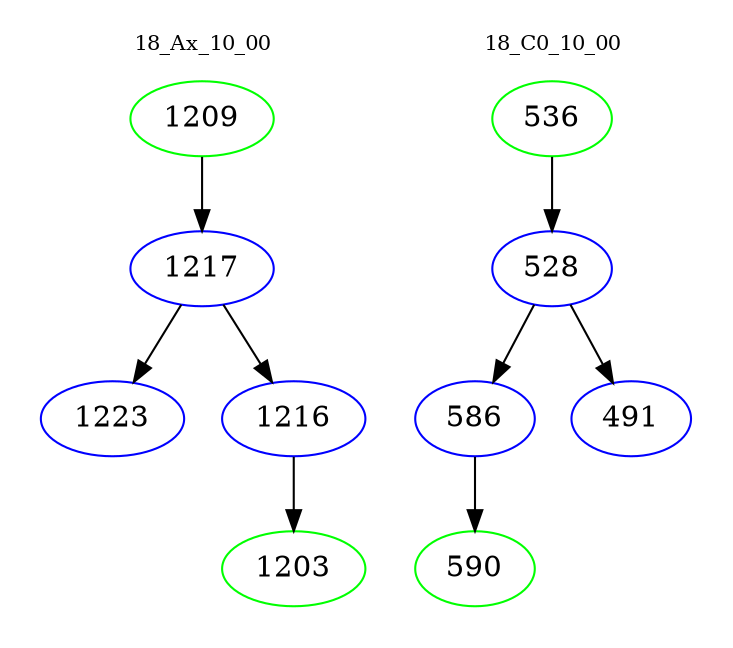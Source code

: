 digraph{
subgraph cluster_0 {
color = white
label = "18_Ax_10_00";
fontsize=10;
T0_1209 [label="1209", color="green"]
T0_1209 -> T0_1217 [color="black"]
T0_1217 [label="1217", color="blue"]
T0_1217 -> T0_1223 [color="black"]
T0_1223 [label="1223", color="blue"]
T0_1217 -> T0_1216 [color="black"]
T0_1216 [label="1216", color="blue"]
T0_1216 -> T0_1203 [color="black"]
T0_1203 [label="1203", color="green"]
}
subgraph cluster_1 {
color = white
label = "18_C0_10_00";
fontsize=10;
T1_536 [label="536", color="green"]
T1_536 -> T1_528 [color="black"]
T1_528 [label="528", color="blue"]
T1_528 -> T1_586 [color="black"]
T1_586 [label="586", color="blue"]
T1_586 -> T1_590 [color="black"]
T1_590 [label="590", color="green"]
T1_528 -> T1_491 [color="black"]
T1_491 [label="491", color="blue"]
}
}
